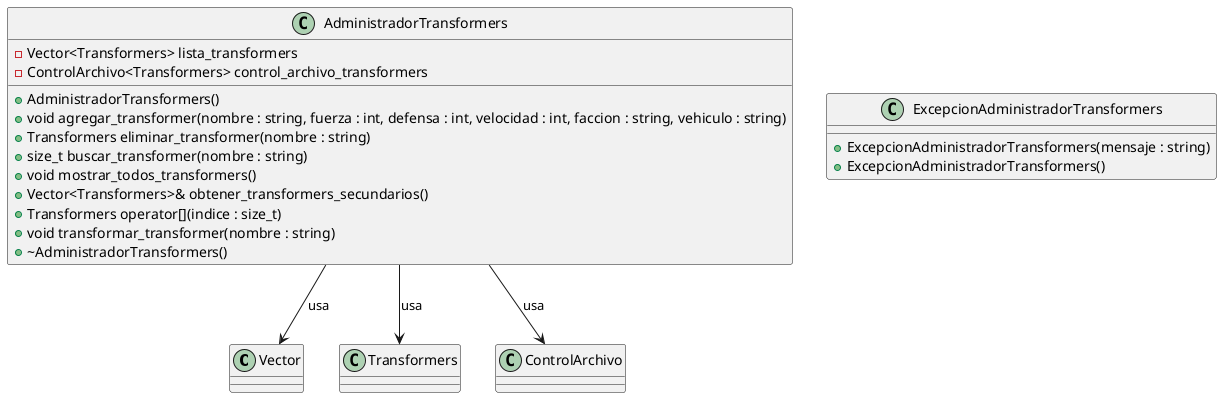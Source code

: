 @startuml
'https://plantuml.com/class-diagram
class Vector
class Transformers
class ControlArchivo

class ExcepcionAdministradorTransformers {
    + ExcepcionAdministradorTransformers(mensaje : string)
    + ExcepcionAdministradorTransformers()
}

class AdministradorTransformers{
    - Vector<Transformers> lista_transformers
    - ControlArchivo<Transformers> control_archivo_transformers
    + AdministradorTransformers()
    + void agregar_transformer(nombre : string, fuerza : int, defensa : int, velocidad : int, faccion : string, vehiculo : string)
    + Transformers eliminar_transformer(nombre : string)
    + size_t buscar_transformer(nombre : string)
    + void mostrar_todos_transformers()
    + Vector<Transformers>& obtener_transformers_secundarios()
    + Transformers operator[](indice : size_t)
    + void transformar_transformer(nombre : string)
    + ~AdministradorTransformers()

}

' Relaciones
AdministradorTransformers --> Vector : "usa"
AdministradorTransformers --> Transformers : "usa"
AdministradorTransformers --> ControlArchivo : "usa"
@enduml
